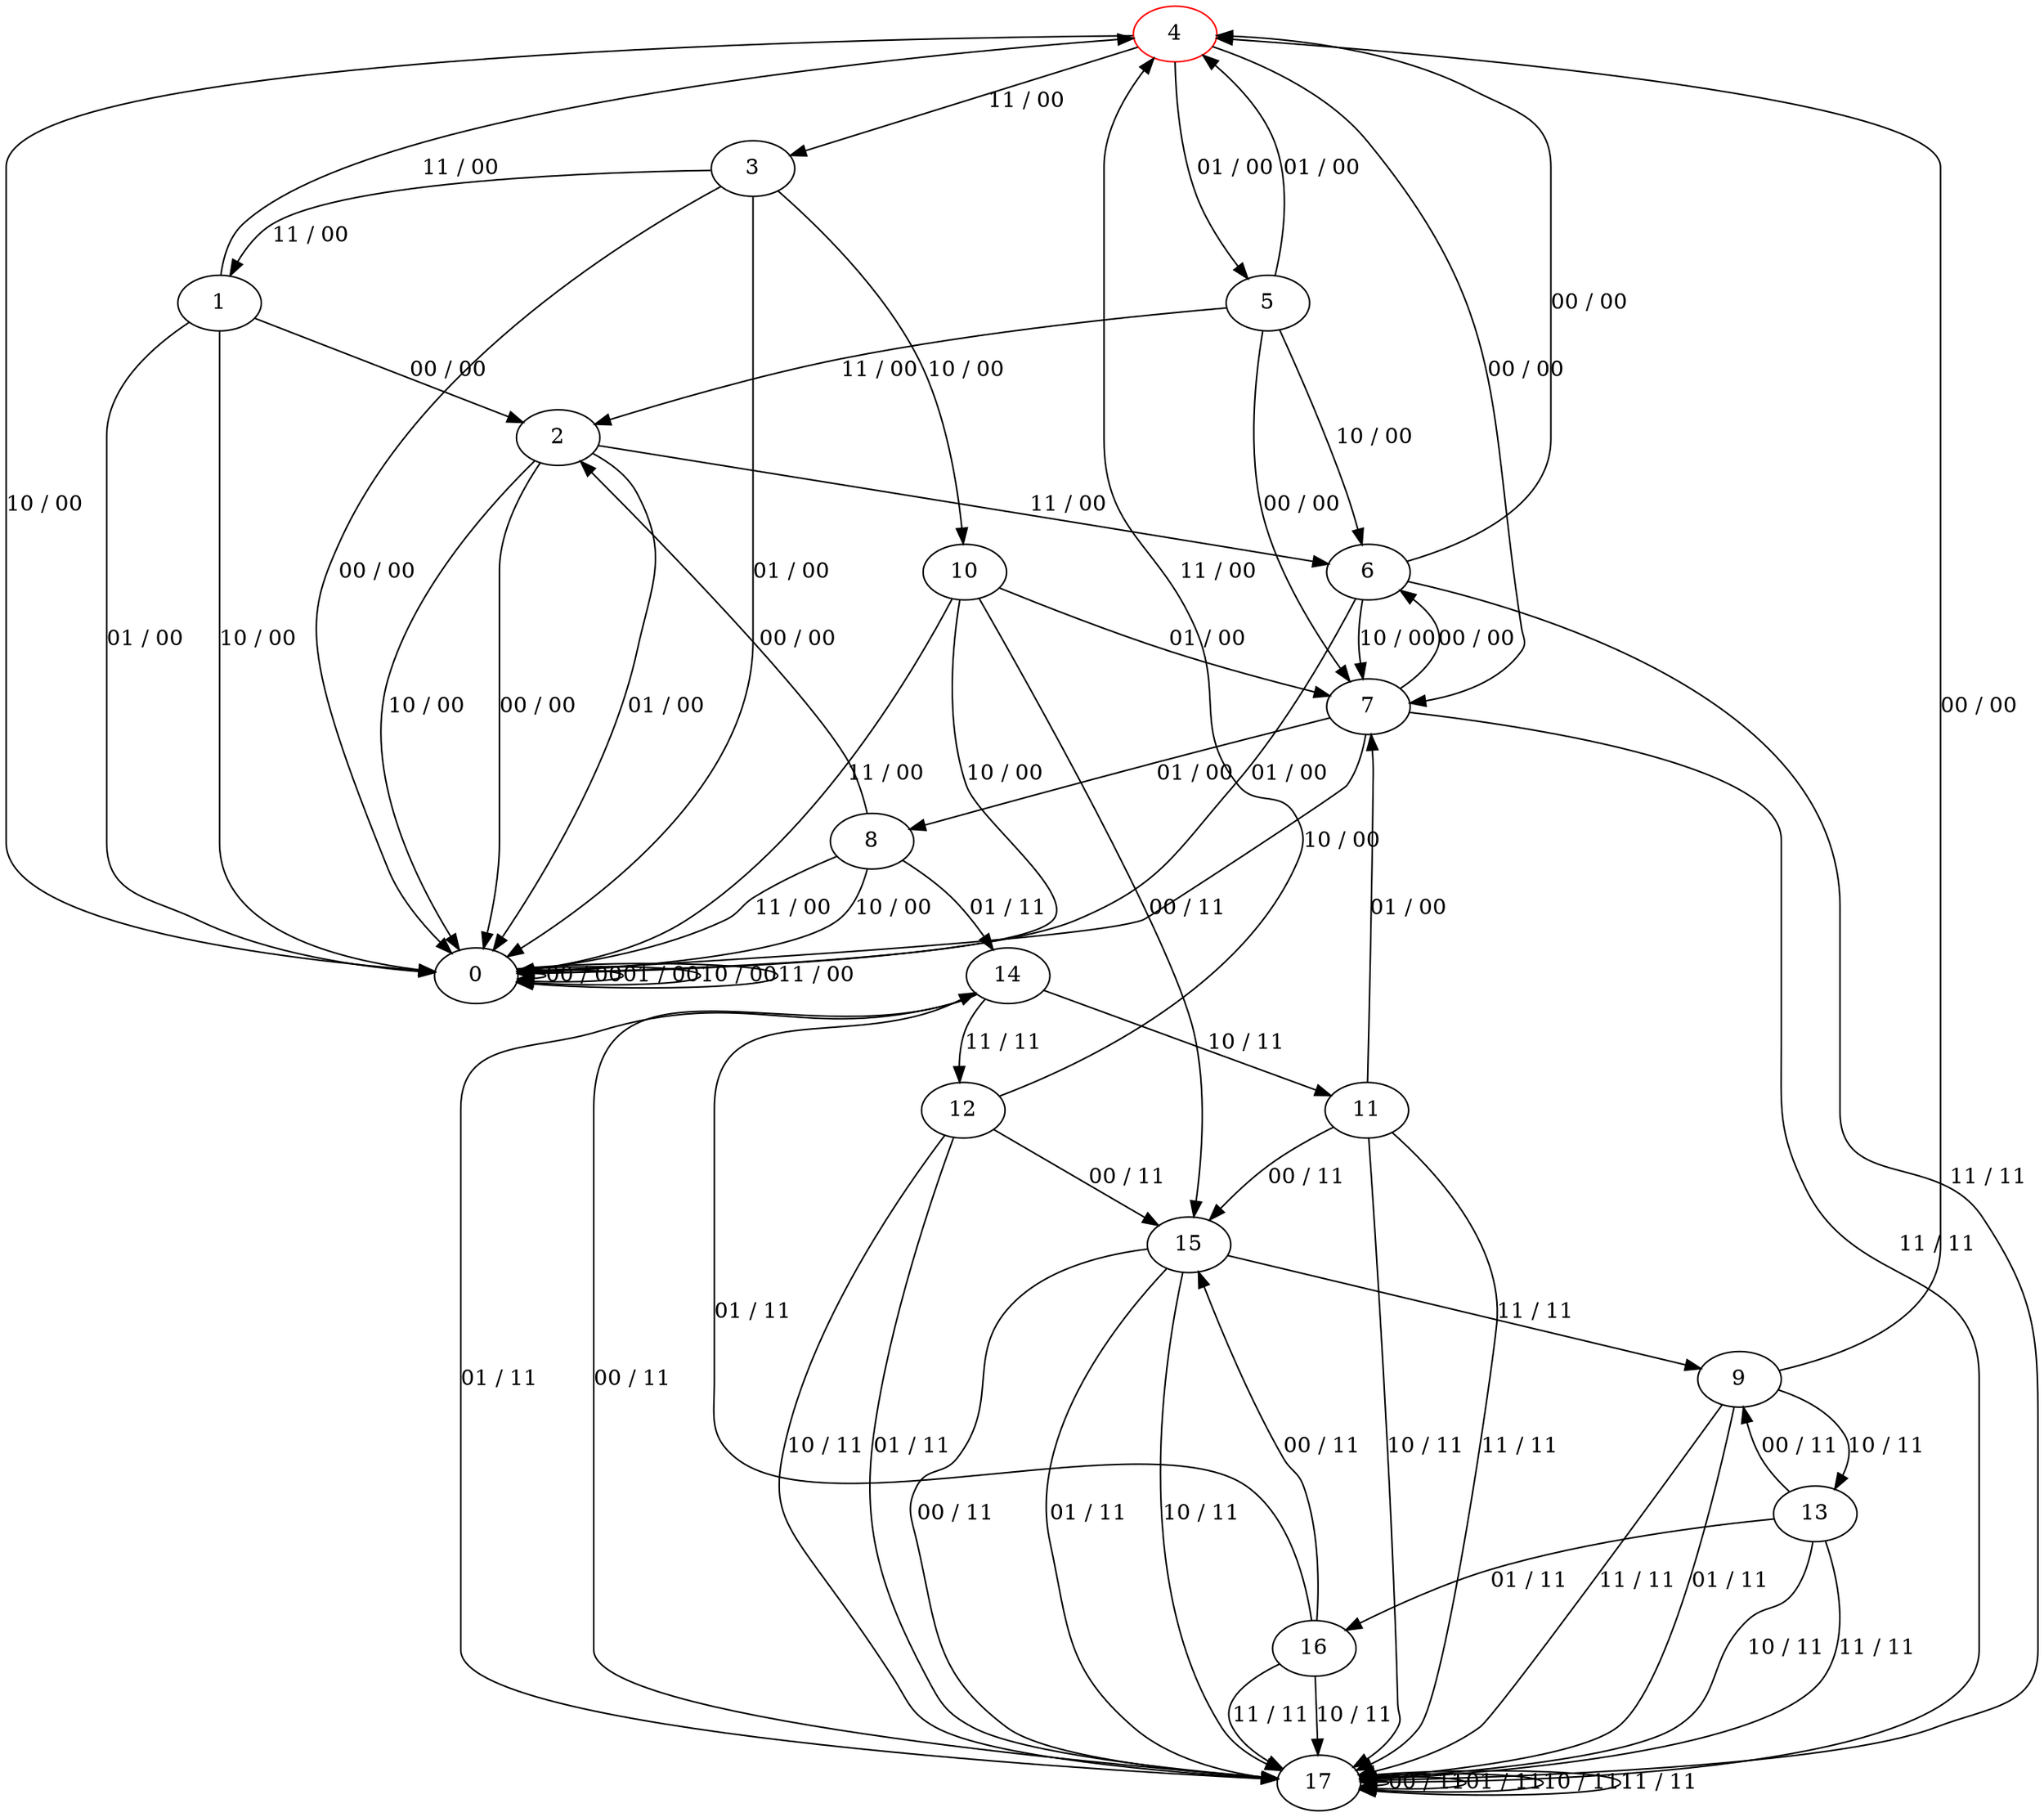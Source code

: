 digraph {
4 [color="red"]
0
1
2
3
5
6
7
8
9
10
11
12
13
14
15
16
17
4 -> 7 [label="00 / 00"]
4 -> 5 [label="01 / 00"]
4 -> 0 [label="10 / 00"]
4 -> 3 [label="11 / 00"]
0 -> 0 [label="00 / 00"]
0 -> 0 [label="01 / 00"]
0 -> 0 [label="10 / 00"]
0 -> 0 [label="11 / 00"]
1 -> 2 [label="00 / 00"]
1 -> 0 [label="01 / 00"]
1 -> 0 [label="10 / 00"]
1 -> 4 [label="11 / 00"]
2 -> 0 [label="00 / 00"]
2 -> 0 [label="01 / 00"]
2 -> 0 [label="10 / 00"]
2 -> 6 [label="11 / 00"]
3 -> 0 [label="00 / 00"]
3 -> 0 [label="01 / 00"]
3 -> 10 [label="10 / 00"]
3 -> 1 [label="11 / 00"]
5 -> 7 [label="00 / 00"]
5 -> 4 [label="01 / 00"]
5 -> 6 [label="10 / 00"]
5 -> 2 [label="11 / 00"]
6 -> 4 [label="00 / 00"]
6 -> 0 [label="01 / 00"]
6 -> 7 [label="10 / 00"]
6 -> 17 [label="11 / 11"]
7 -> 6 [label="00 / 00"]
7 -> 8 [label="01 / 00"]
7 -> 0 [label="10 / 00"]
7 -> 17 [label="11 / 11"]
8 -> 2 [label="00 / 00"]
8 -> 14 [label="01 / 11"]
8 -> 0 [label="10 / 00"]
8 -> 0 [label="11 / 00"]
9 -> 4 [label="00 / 00"]
9 -> 17 [label="01 / 11"]
9 -> 13 [label="10 / 11"]
9 -> 17 [label="11 / 11"]
10 -> 15 [label="00 / 11"]
10 -> 7 [label="01 / 00"]
10 -> 0 [label="10 / 00"]
10 -> 0 [label="11 / 00"]
11 -> 15 [label="00 / 11"]
11 -> 7 [label="01 / 00"]
11 -> 17 [label="10 / 11"]
11 -> 17 [label="11 / 11"]
12 -> 15 [label="00 / 11"]
12 -> 17 [label="01 / 11"]
12 -> 17 [label="10 / 11"]
12 -> 4 [label="11 / 00"]
13 -> 9 [label="00 / 11"]
13 -> 16 [label="01 / 11"]
13 -> 17 [label="10 / 11"]
13 -> 17 [label="11 / 11"]
14 -> 17 [label="00 / 11"]
14 -> 17 [label="01 / 11"]
14 -> 11 [label="10 / 11"]
14 -> 12 [label="11 / 11"]
15 -> 17 [label="00 / 11"]
15 -> 17 [label="01 / 11"]
15 -> 17 [label="10 / 11"]
15 -> 9 [label="11 / 11"]
16 -> 15 [label="00 / 11"]
16 -> 14 [label="01 / 11"]
16 -> 17 [label="10 / 11"]
16 -> 17 [label="11 / 11"]
17 -> 17 [label="00 / 11"]
17 -> 17 [label="01 / 11"]
17 -> 17 [label="10 / 11"]
17 -> 17 [label="11 / 11"]
}
